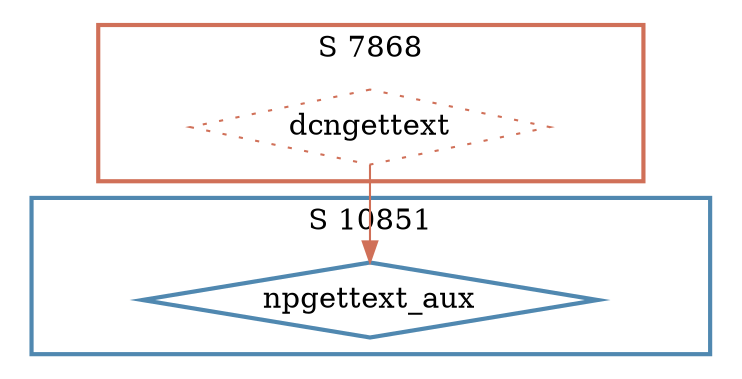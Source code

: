 digraph G {
  ratio=0.500000;
  "UV dcngettext (7868)" [shape=diamond, label="dcngettext", color="#D07058",
                          style=dotted];
  "UV npgettext_aux (10851)" [shape=diamond, label="npgettext_aux",
                              color="#5088B0", style=bold];
  
  subgraph cluster_10851 { label="S 10851";
    color="#5088B0";
    style=bold;
    "UV npgettext_aux (10851)"; };
  subgraph cluster_7868 { label="S 7868";
    color="#D07058";
    style=bold;
    "UV dcngettext (7868)"; };
  
  "UV dcngettext (7868)" -> "UV npgettext_aux (10851)" [color="#D07058"];
  
  }